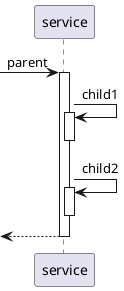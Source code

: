 @startuml
[-> service: parent
activate service
service -> service: child1
activate service
deactivate service
service -> service: child2
activate service
deactivate service
return
@enduml
